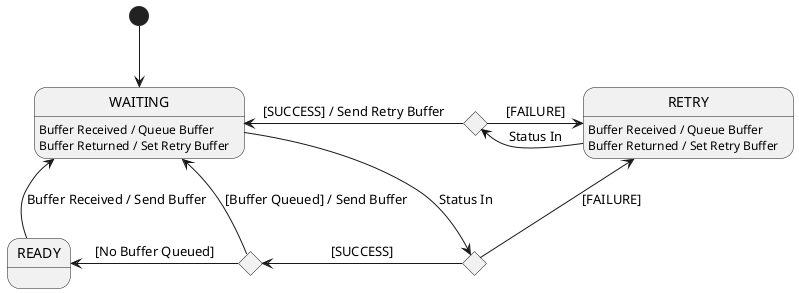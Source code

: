 @startuml
' If/choice check states for handling statuses
state status_check <<choice>>
state retry_status_check <<choice>>
' If/choice check for queue availability
state queue_check <<choice>>

' State definitions to capture self transitions
state WAITING: Buffer Received / Queue Buffer\nBuffer Returned / Set Retry Buffer
state RETRY: Buffer Received / Queue Buffer\nBuffer Returned / Set Retry Buffer

[*] -down-> WAITING
' Status In transitions
WAITING -down-> status_check: Status In
RETRY -left-> retry_status_check: Status In

retry_status_check -left-> WAITING: [SUCCESS] / Send Retry Buffer
retry_status_check -right-> RETRY: [FAILURE]


status_check -left-> queue_check: [SUCCESS]
status_check -up-> RETRY: [FAILURE]

queue_check -up-> WAITING: [Buffer Queued] / Send Buffer
queue_check -left-> READY: [No Buffer Queued]
READY -up-> WAITING: Buffer Received / Send Buffer

@enduml

